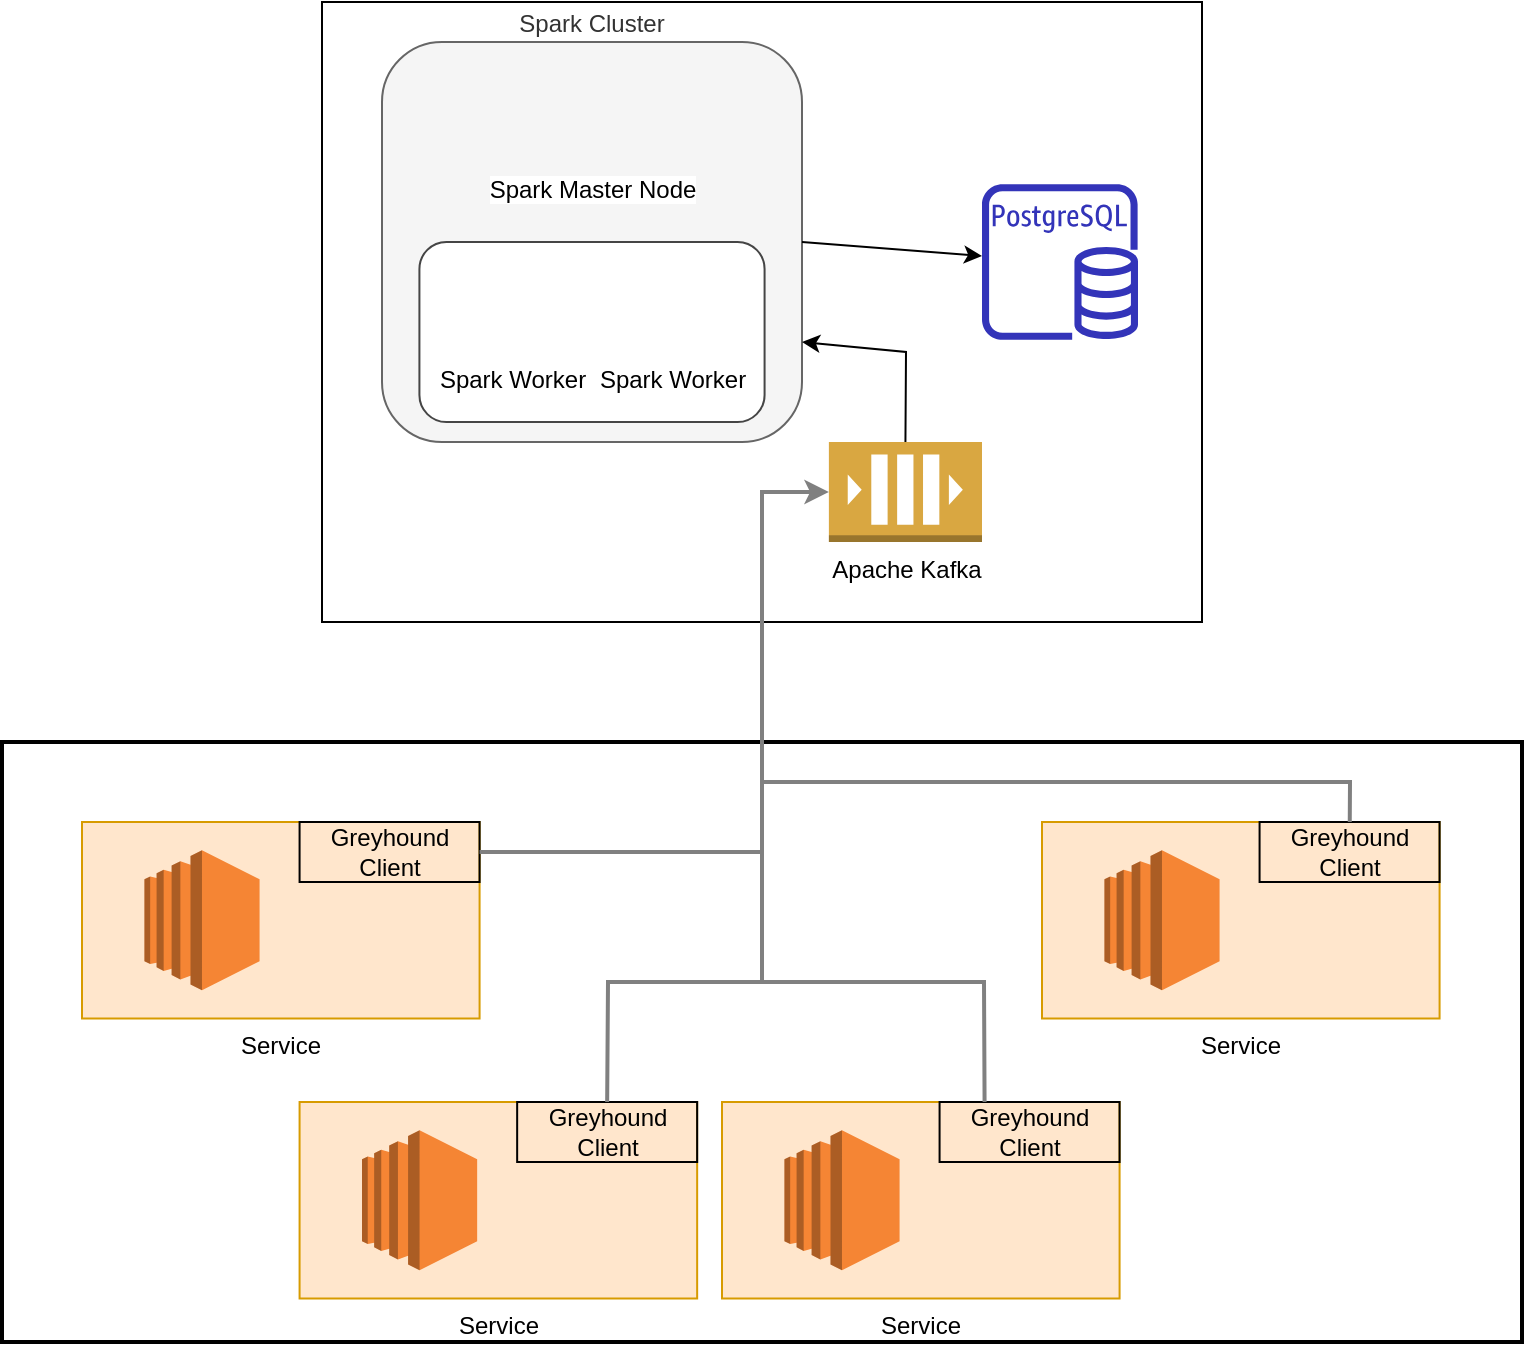<mxfile version="13.7.3" type="github">
  <diagram id="Ht1M8jgEwFfnCIfOTk4-" name="Page-1">
    <mxGraphModel dx="1186" dy="1600" grid="1" gridSize="10" guides="1" tooltips="1" connect="1" arrows="1" fold="1" page="1" pageScale="1" pageWidth="1169" pageHeight="827" math="0" shadow="0">
      <root>
        <mxCell id="0" />
        <mxCell id="1" parent="0" />
        <mxCell id="cnSYuN0HwNf4v0TLQjy9-32" value="" style="rounded=0;whiteSpace=wrap;html=1;labelBackgroundColor=none;align=right;strokeWidth=2;" vertex="1" parent="1">
          <mxGeometry x="320" y="-440" width="760" height="300" as="geometry" />
        </mxCell>
        <mxCell id="cnSYuN0HwNf4v0TLQjy9-22" value="Service" style="rounded=0;whiteSpace=wrap;html=1;labelBackgroundColor=none;fillColor=#ffe6cc;labelPosition=center;verticalLabelPosition=bottom;align=center;verticalAlign=top;strokeColor=#d79b00;" vertex="1" parent="1">
          <mxGeometry x="360" y="-400" width="198.79" height="98.25" as="geometry" />
        </mxCell>
        <mxCell id="cnSYuN0HwNf4v0TLQjy9-4" value="" style="rounded=0;whiteSpace=wrap;html=1;gradientColor=#ffffff;" vertex="1" parent="1">
          <mxGeometry x="480" y="-810" width="440" height="310" as="geometry" />
        </mxCell>
        <mxCell id="cnSYuN0HwNf4v0TLQjy9-5" value="Spark Cluster" style="rounded=1;whiteSpace=wrap;html=1;labelPosition=center;verticalLabelPosition=top;align=center;verticalAlign=bottom;labelBackgroundColor=none;fillColor=#f5f5f5;strokeColor=#666666;fontColor=#333333;" vertex="1" parent="1">
          <mxGeometry x="510" y="-790" width="210" height="200" as="geometry" />
        </mxCell>
        <mxCell id="cnSYuN0HwNf4v0TLQjy9-1" value="" style="outlineConnect=0;fontColor=#232F3E;gradientColor=none;fillColor=#3334B9;strokeColor=none;dashed=0;verticalLabelPosition=bottom;verticalAlign=top;align=center;html=1;fontSize=12;fontStyle=0;aspect=fixed;pointerEvents=1;shape=mxgraph.aws4.rds_postgresql_instance;" vertex="1" parent="1">
          <mxGeometry x="810" y="-719" width="78" height="78" as="geometry" />
        </mxCell>
        <mxCell id="cnSYuN0HwNf4v0TLQjy9-3" value="Spark Master Node" style="shape=image;html=1;verticalAlign=top;verticalLabelPosition=bottom;labelBackgroundColor=#ffffff;imageAspect=0;aspect=fixed;image=https://cdn4.iconfinder.com/data/icons/logos-brands-5/24/apache-128.png" vertex="1" parent="1">
          <mxGeometry x="595" y="-770" width="40" height="40" as="geometry" />
        </mxCell>
        <mxCell id="cnSYuN0HwNf4v0TLQjy9-10" value="" style="endArrow=classic;html=1;exitX=1;exitY=0.5;exitDx=0;exitDy=0;" edge="1" parent="1" source="cnSYuN0HwNf4v0TLQjy9-5" target="cnSYuN0HwNf4v0TLQjy9-1">
          <mxGeometry width="50" height="50" relative="1" as="geometry">
            <mxPoint x="610" y="-450" as="sourcePoint" />
            <mxPoint x="660" y="-500" as="targetPoint" />
          </mxGeometry>
        </mxCell>
        <mxCell id="cnSYuN0HwNf4v0TLQjy9-12" value="Apache Kafka" style="outlineConnect=0;dashed=0;verticalLabelPosition=bottom;verticalAlign=top;align=center;html=1;shape=mxgraph.aws3.queue;fillColor=#D9A741;gradientColor=none;labelBackgroundColor=none;" vertex="1" parent="1">
          <mxGeometry x="733.44" y="-590" width="76.56" height="50" as="geometry" />
        </mxCell>
        <mxCell id="cnSYuN0HwNf4v0TLQjy9-14" value="" style="endArrow=classic;html=1;entryX=1;entryY=0.75;entryDx=0;entryDy=0;rounded=0;exitX=0.5;exitY=0;exitDx=0;exitDy=0;exitPerimeter=0;" edge="1" parent="1" source="cnSYuN0HwNf4v0TLQjy9-12" target="cnSYuN0HwNf4v0TLQjy9-5">
          <mxGeometry width="50" height="50" relative="1" as="geometry">
            <mxPoint x="610" y="-410" as="sourcePoint" />
            <mxPoint x="660" y="-460" as="targetPoint" />
            <Array as="points">
              <mxPoint x="772" y="-635" />
            </Array>
          </mxGeometry>
        </mxCell>
        <mxCell id="cnSYuN0HwNf4v0TLQjy9-17" value="" style="outlineConnect=0;dashed=0;verticalLabelPosition=bottom;verticalAlign=top;align=center;html=1;shape=mxgraph.aws3.ec2;fillColor=#F58534;gradientColor=none;labelBackgroundColor=none;" vertex="1" parent="1">
          <mxGeometry x="391.21" y="-385.87" width="57.58" height="70" as="geometry" />
        </mxCell>
        <mxCell id="cnSYuN0HwNf4v0TLQjy9-21" value="Greyhound Client" style="rounded=0;whiteSpace=wrap;html=1;labelBackgroundColor=none;fillColor=none;" vertex="1" parent="1">
          <mxGeometry x="468.79" y="-400" width="90" height="30" as="geometry" />
        </mxCell>
        <mxCell id="cnSYuN0HwNf4v0TLQjy9-23" value="Service" style="rounded=0;whiteSpace=wrap;html=1;labelBackgroundColor=none;fillColor=#ffe6cc;labelPosition=center;verticalLabelPosition=bottom;align=center;verticalAlign=top;strokeColor=#d79b00;" vertex="1" parent="1">
          <mxGeometry x="840" y="-400" width="198.79" height="98.25" as="geometry" />
        </mxCell>
        <mxCell id="cnSYuN0HwNf4v0TLQjy9-24" value="" style="outlineConnect=0;dashed=0;verticalLabelPosition=bottom;verticalAlign=top;align=center;html=1;shape=mxgraph.aws3.ec2;fillColor=#F58534;gradientColor=none;labelBackgroundColor=none;" vertex="1" parent="1">
          <mxGeometry x="871.21" y="-385.87" width="57.58" height="70" as="geometry" />
        </mxCell>
        <mxCell id="cnSYuN0HwNf4v0TLQjy9-25" value="Greyhound Client" style="rounded=0;whiteSpace=wrap;html=1;labelBackgroundColor=none;fillColor=none;" vertex="1" parent="1">
          <mxGeometry x="948.79" y="-400" width="90" height="30" as="geometry" />
        </mxCell>
        <mxCell id="cnSYuN0HwNf4v0TLQjy9-26" value="Service" style="rounded=0;whiteSpace=wrap;html=1;labelBackgroundColor=none;fillColor=#ffe6cc;labelPosition=center;verticalLabelPosition=bottom;align=center;verticalAlign=top;strokeColor=#d79b00;" vertex="1" parent="1">
          <mxGeometry x="468.79" y="-260" width="198.79" height="98.25" as="geometry" />
        </mxCell>
        <mxCell id="cnSYuN0HwNf4v0TLQjy9-27" value="" style="outlineConnect=0;dashed=0;verticalLabelPosition=bottom;verticalAlign=top;align=center;html=1;shape=mxgraph.aws3.ec2;fillColor=#F58534;gradientColor=none;labelBackgroundColor=none;" vertex="1" parent="1">
          <mxGeometry x="500.0" y="-245.87" width="57.58" height="70" as="geometry" />
        </mxCell>
        <mxCell id="cnSYuN0HwNf4v0TLQjy9-28" value="Greyhound Client" style="rounded=0;whiteSpace=wrap;html=1;labelBackgroundColor=none;fillColor=none;" vertex="1" parent="1">
          <mxGeometry x="577.58" y="-260" width="90" height="30" as="geometry" />
        </mxCell>
        <mxCell id="cnSYuN0HwNf4v0TLQjy9-29" value="Service" style="rounded=0;whiteSpace=wrap;html=1;labelBackgroundColor=none;fillColor=#ffe6cc;labelPosition=center;verticalLabelPosition=bottom;align=center;verticalAlign=top;strokeColor=#d79b00;" vertex="1" parent="1">
          <mxGeometry x="680" y="-260" width="198.79" height="98.25" as="geometry" />
        </mxCell>
        <mxCell id="cnSYuN0HwNf4v0TLQjy9-30" value="" style="outlineConnect=0;dashed=0;verticalLabelPosition=bottom;verticalAlign=top;align=center;html=1;shape=mxgraph.aws3.ec2;fillColor=#F58534;gradientColor=none;labelBackgroundColor=none;" vertex="1" parent="1">
          <mxGeometry x="711.21" y="-245.87" width="57.58" height="70" as="geometry" />
        </mxCell>
        <mxCell id="cnSYuN0HwNf4v0TLQjy9-31" value="Greyhound Client" style="rounded=0;whiteSpace=wrap;html=1;labelBackgroundColor=none;fillColor=none;" vertex="1" parent="1">
          <mxGeometry x="788.79" y="-260" width="90" height="30" as="geometry" />
        </mxCell>
        <mxCell id="cnSYuN0HwNf4v0TLQjy9-37" value="" style="endArrow=none;html=1;entryX=0.5;entryY=1;entryDx=0;entryDy=0;rounded=0;strokeWidth=2;strokeColor=#808080;endFill=0;" edge="1" parent="1" source="cnSYuN0HwNf4v0TLQjy9-21" target="cnSYuN0HwNf4v0TLQjy9-4">
          <mxGeometry width="50" height="50" relative="1" as="geometry">
            <mxPoint x="650" y="-490" as="sourcePoint" />
            <mxPoint x="700" y="-540" as="targetPoint" />
            <Array as="points">
              <mxPoint x="700" y="-385" />
            </Array>
          </mxGeometry>
        </mxCell>
        <mxCell id="cnSYuN0HwNf4v0TLQjy9-38" value="" style="endArrow=none;html=1;entryX=0.5;entryY=1;entryDx=0;entryDy=0;rounded=0;strokeWidth=2;strokeColor=#808080;endFill=0;" edge="1" parent="1" source="cnSYuN0HwNf4v0TLQjy9-25" target="cnSYuN0HwNf4v0TLQjy9-4">
          <mxGeometry width="50" height="50" relative="1" as="geometry">
            <mxPoint x="568.79" y="-375" as="sourcePoint" />
            <mxPoint x="710" y="-490" as="targetPoint" />
            <Array as="points">
              <mxPoint x="994" y="-420" />
              <mxPoint x="700" y="-420" />
            </Array>
          </mxGeometry>
        </mxCell>
        <mxCell id="cnSYuN0HwNf4v0TLQjy9-39" value="" style="endArrow=none;html=1;exitX=0.5;exitY=0;exitDx=0;exitDy=0;entryX=0.5;entryY=1;entryDx=0;entryDy=0;rounded=0;strokeWidth=2;strokeColor=#808080;endFill=0;" edge="1" parent="1" source="cnSYuN0HwNf4v0TLQjy9-28" target="cnSYuN0HwNf4v0TLQjy9-4">
          <mxGeometry width="50" height="50" relative="1" as="geometry">
            <mxPoint x="650" y="-490" as="sourcePoint" />
            <mxPoint x="700" y="-540" as="targetPoint" />
            <Array as="points">
              <mxPoint x="623" y="-320" />
              <mxPoint x="700" y="-320" />
            </Array>
          </mxGeometry>
        </mxCell>
        <mxCell id="cnSYuN0HwNf4v0TLQjy9-40" value="" style="endArrow=none;html=1;exitX=0.25;exitY=0;exitDx=0;exitDy=0;rounded=0;strokeWidth=2;strokeColor=#808080;endFill=0;" edge="1" parent="1" source="cnSYuN0HwNf4v0TLQjy9-31">
          <mxGeometry width="50" height="50" relative="1" as="geometry">
            <mxPoint x="650" y="-490" as="sourcePoint" />
            <mxPoint x="700" y="-500" as="targetPoint" />
            <Array as="points">
              <mxPoint x="811" y="-320" />
              <mxPoint x="700" y="-320" />
            </Array>
          </mxGeometry>
        </mxCell>
        <mxCell id="cnSYuN0HwNf4v0TLQjy9-41" value="" style="endArrow=classic;html=1;exitX=0.5;exitY=1;exitDx=0;exitDy=0;rounded=0;strokeWidth=2;strokeColor=#808080;entryX=0;entryY=0.5;entryDx=0;entryDy=0;entryPerimeter=0;" edge="1" parent="1" source="cnSYuN0HwNf4v0TLQjy9-4" target="cnSYuN0HwNf4v0TLQjy9-12">
          <mxGeometry width="50" height="50" relative="1" as="geometry">
            <mxPoint x="821.29" y="-250" as="sourcePoint" />
            <mxPoint x="710" y="-490" as="targetPoint" />
            <Array as="points">
              <mxPoint x="700" y="-565" />
            </Array>
          </mxGeometry>
        </mxCell>
        <mxCell id="cnSYuN0HwNf4v0TLQjy9-42" value="" style="rounded=1;whiteSpace=wrap;html=1;labelBackgroundColor=none;strokeWidth=1;fillColor=#ffffff;align=right;strokeColor=#454545;" vertex="1" parent="1">
          <mxGeometry x="528.71" y="-690" width="172.58" height="90" as="geometry" />
        </mxCell>
        <mxCell id="cnSYuN0HwNf4v0TLQjy9-9" value="Spark Worker" style="shape=image;html=1;verticalAlign=top;verticalLabelPosition=bottom;labelBackgroundColor=#ffffff;imageAspect=0;aspect=fixed;image=https://cdn4.iconfinder.com/data/icons/logos-brands-5/24/apache-128.png" vertex="1" parent="1">
          <mxGeometry x="635" y="-675" width="40" height="40" as="geometry" />
        </mxCell>
        <mxCell id="cnSYuN0HwNf4v0TLQjy9-36" value="Spark Worker" style="shape=image;html=1;verticalAlign=top;verticalLabelPosition=bottom;labelBackgroundColor=#ffffff;imageAspect=0;aspect=fixed;image=https://cdn4.iconfinder.com/data/icons/logos-brands-5/24/apache-128.png" vertex="1" parent="1">
          <mxGeometry x="555.0" y="-675" width="40" height="40" as="geometry" />
        </mxCell>
      </root>
    </mxGraphModel>
  </diagram>
</mxfile>
